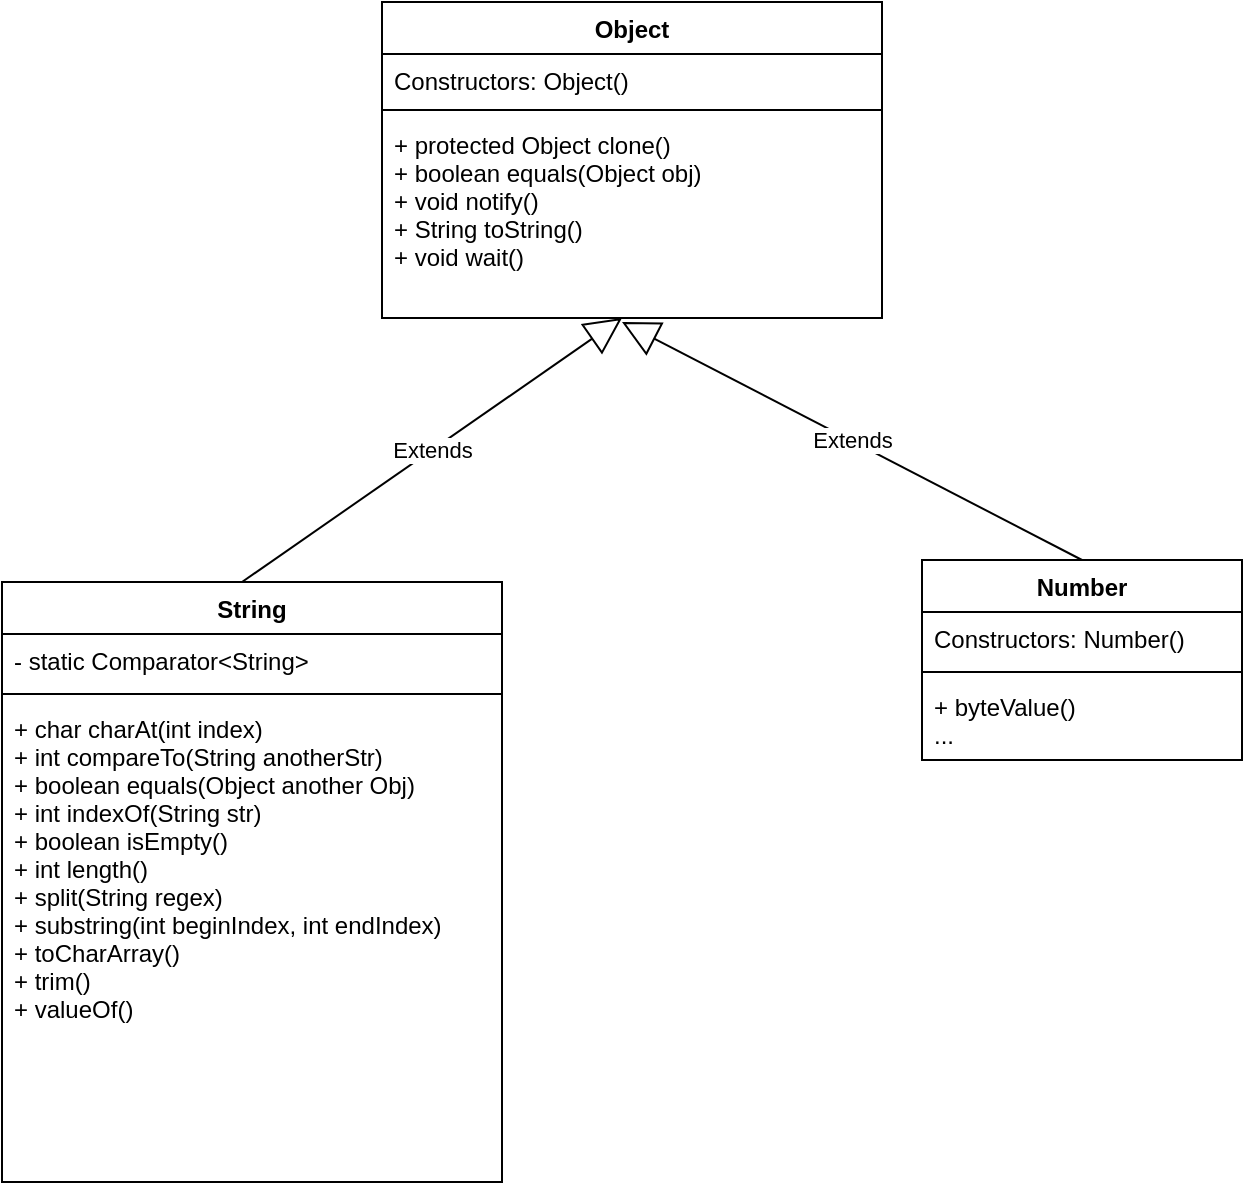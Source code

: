 <mxfile version="10.6.9" type="github"><diagram name="Page-1" id="929967ad-93f9-6ef4-fab6-5d389245f69c"><mxGraphModel dx="798" dy="647" grid="1" gridSize="10" guides="1" tooltips="1" connect="1" arrows="1" fold="1" page="1" pageScale="1.5" pageWidth="1169" pageHeight="826" background="none" math="0" shadow="0"><root><mxCell id="0" style=";html=1;"/><mxCell id="1" style=";html=1;" parent="0"/><mxCell id="jQ1VPCyPz1jmWdMHM-qE-1" value="String" style="swimlane;fontStyle=1;align=center;verticalAlign=top;childLayout=stackLayout;horizontal=1;startSize=26;horizontalStack=0;resizeParent=1;resizeParentMax=0;resizeLast=0;collapsible=1;marginBottom=0;" vertex="1" parent="1"><mxGeometry x="130" y="290" width="250" height="300" as="geometry"/></mxCell><mxCell id="jQ1VPCyPz1jmWdMHM-qE-2" value="- static Comparator&lt;String&gt;" style="text;strokeColor=none;fillColor=none;align=left;verticalAlign=top;spacingLeft=4;spacingRight=4;overflow=hidden;rotatable=0;points=[[0,0.5],[1,0.5]];portConstraint=eastwest;" vertex="1" parent="jQ1VPCyPz1jmWdMHM-qE-1"><mxGeometry y="26" width="250" height="26" as="geometry"/></mxCell><mxCell id="jQ1VPCyPz1jmWdMHM-qE-3" value="" style="line;strokeWidth=1;fillColor=none;align=left;verticalAlign=middle;spacingTop=-1;spacingLeft=3;spacingRight=3;rotatable=0;labelPosition=right;points=[];portConstraint=eastwest;" vertex="1" parent="jQ1VPCyPz1jmWdMHM-qE-1"><mxGeometry y="52" width="250" height="8" as="geometry"/></mxCell><mxCell id="jQ1VPCyPz1jmWdMHM-qE-4" value="+ char charAt(int index)&#10;+ int compareTo(String anotherStr)&#10;+ boolean equals(Object another Obj)&#10;+ int indexOf(String str)&#10;+ boolean isEmpty()&#10;+ int length()&#10;+ split(String regex)&#10;+ substring(int beginIndex, int endIndex)&#10;+ toCharArray()&#10;+ trim()&#10;+ valueOf()&#10;&#10;&#10;&#10;" style="text;strokeColor=none;fillColor=none;align=left;verticalAlign=top;spacingLeft=4;spacingRight=4;overflow=hidden;rotatable=0;points=[[0,0.5],[1,0.5]];portConstraint=eastwest;" vertex="1" parent="jQ1VPCyPz1jmWdMHM-qE-1"><mxGeometry y="60" width="250" height="240" as="geometry"/></mxCell><mxCell id="jQ1VPCyPz1jmWdMHM-qE-6" value="Object" style="swimlane;fontStyle=1;align=center;verticalAlign=top;childLayout=stackLayout;horizontal=1;startSize=26;horizontalStack=0;resizeParent=1;resizeParentMax=0;resizeLast=0;collapsible=1;marginBottom=0;" vertex="1" parent="1"><mxGeometry x="320" width="250" height="158" as="geometry"/></mxCell><mxCell id="jQ1VPCyPz1jmWdMHM-qE-7" value="Constructors: Object()&#10;&#10;" style="text;strokeColor=none;fillColor=none;align=left;verticalAlign=top;spacingLeft=4;spacingRight=4;overflow=hidden;rotatable=0;points=[[0,0.5],[1,0.5]];portConstraint=eastwest;" vertex="1" parent="jQ1VPCyPz1jmWdMHM-qE-6"><mxGeometry y="26" width="250" height="24" as="geometry"/></mxCell><mxCell id="jQ1VPCyPz1jmWdMHM-qE-8" value="" style="line;strokeWidth=1;fillColor=none;align=left;verticalAlign=middle;spacingTop=-1;spacingLeft=3;spacingRight=3;rotatable=0;labelPosition=right;points=[];portConstraint=eastwest;" vertex="1" parent="jQ1VPCyPz1jmWdMHM-qE-6"><mxGeometry y="50" width="250" height="8" as="geometry"/></mxCell><mxCell id="jQ1VPCyPz1jmWdMHM-qE-9" value="+ protected Object clone()&#10;+ boolean equals(Object obj)&#10;+ void notify()&#10;+ String toString()&#10;+ void wait()&#10;" style="text;strokeColor=none;fillColor=none;align=left;verticalAlign=top;spacingLeft=4;spacingRight=4;overflow=hidden;rotatable=0;points=[[0,0.5],[1,0.5]];portConstraint=eastwest;" vertex="1" parent="jQ1VPCyPz1jmWdMHM-qE-6"><mxGeometry y="58" width="250" height="100" as="geometry"/></mxCell><mxCell id="jQ1VPCyPz1jmWdMHM-qE-12" value="Extends" style="endArrow=block;endSize=16;endFill=0;html=1;entryX=0.48;entryY=1;entryDx=0;entryDy=0;entryPerimeter=0;" edge="1" parent="1" target="jQ1VPCyPz1jmWdMHM-qE-9"><mxGeometry width="160" relative="1" as="geometry"><mxPoint x="250" y="290" as="sourcePoint"/><mxPoint x="410" y="290" as="targetPoint"/></mxGeometry></mxCell><mxCell id="jQ1VPCyPz1jmWdMHM-qE-13" value="Number" style="swimlane;fontStyle=1;align=center;verticalAlign=top;childLayout=stackLayout;horizontal=1;startSize=26;horizontalStack=0;resizeParent=1;resizeParentMax=0;resizeLast=0;collapsible=1;marginBottom=0;" vertex="1" parent="1"><mxGeometry x="590" y="279" width="160" height="100" as="geometry"/></mxCell><mxCell id="jQ1VPCyPz1jmWdMHM-qE-14" value="Constructors: Number()" style="text;strokeColor=none;fillColor=none;align=left;verticalAlign=top;spacingLeft=4;spacingRight=4;overflow=hidden;rotatable=0;points=[[0,0.5],[1,0.5]];portConstraint=eastwest;" vertex="1" parent="jQ1VPCyPz1jmWdMHM-qE-13"><mxGeometry y="26" width="160" height="26" as="geometry"/></mxCell><mxCell id="jQ1VPCyPz1jmWdMHM-qE-15" value="" style="line;strokeWidth=1;fillColor=none;align=left;verticalAlign=middle;spacingTop=-1;spacingLeft=3;spacingRight=3;rotatable=0;labelPosition=right;points=[];portConstraint=eastwest;" vertex="1" parent="jQ1VPCyPz1jmWdMHM-qE-13"><mxGeometry y="52" width="160" height="8" as="geometry"/></mxCell><mxCell id="jQ1VPCyPz1jmWdMHM-qE-16" value="+ byteValue()&#10;...&#10;" style="text;strokeColor=none;fillColor=none;align=left;verticalAlign=top;spacingLeft=4;spacingRight=4;overflow=hidden;rotatable=0;points=[[0,0.5],[1,0.5]];portConstraint=eastwest;" vertex="1" parent="jQ1VPCyPz1jmWdMHM-qE-13"><mxGeometry y="60" width="160" height="40" as="geometry"/></mxCell><mxCell id="jQ1VPCyPz1jmWdMHM-qE-17" value="Extends" style="endArrow=block;endSize=16;endFill=0;html=1;exitX=0.5;exitY=0;exitDx=0;exitDy=0;" edge="1" parent="1" source="jQ1VPCyPz1jmWdMHM-qE-13"><mxGeometry width="160" relative="1" as="geometry"><mxPoint x="520" y="280" as="sourcePoint"/><mxPoint x="440" y="160" as="targetPoint"/></mxGeometry></mxCell></root></mxGraphModel></diagram></mxfile>